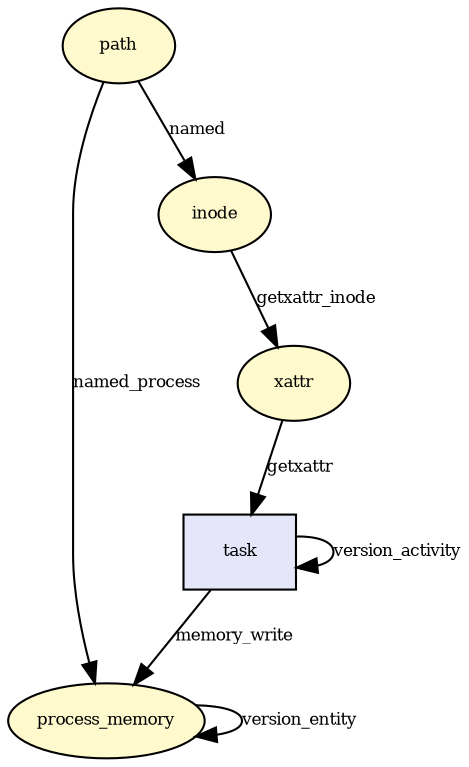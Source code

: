digraph RGL__DirectedAdjacencyGraph {path[fontsize = 8,label = "path",shape = ellipse, fillcolor="#fffacd", style = filled]

process_memory[fontsize = 8,label = "process_memory",shape = ellipse, fillcolor="#fffacd", style = filled]

path -> process_memory[fontsize = 8,label = "named_process"]

inode[fontsize = 8,label = "inode",shape = ellipse, fillcolor="#fffacd", style = filled]

path -> inode[fontsize = 8,label = "named"]

xattr[fontsize = 8,label = "xattr",shape = ellipse, fillcolor="#fffacd", style = filled]

inode -> xattr[fontsize = 8,label = "getxattr_inode"]

task[fontsize = 8,label = "task",shape = rectangle, fillcolor="#e6e6fa", style = filled]

xattr -> task[fontsize = 8,label = "getxattr"]

task -> process_memory[fontsize = 8,label = "memory_write"]

task -> task[fontsize = 8,label = "version_activity"]

process_memory -> process_memory[fontsize = 8,label = "version_entity"]

}